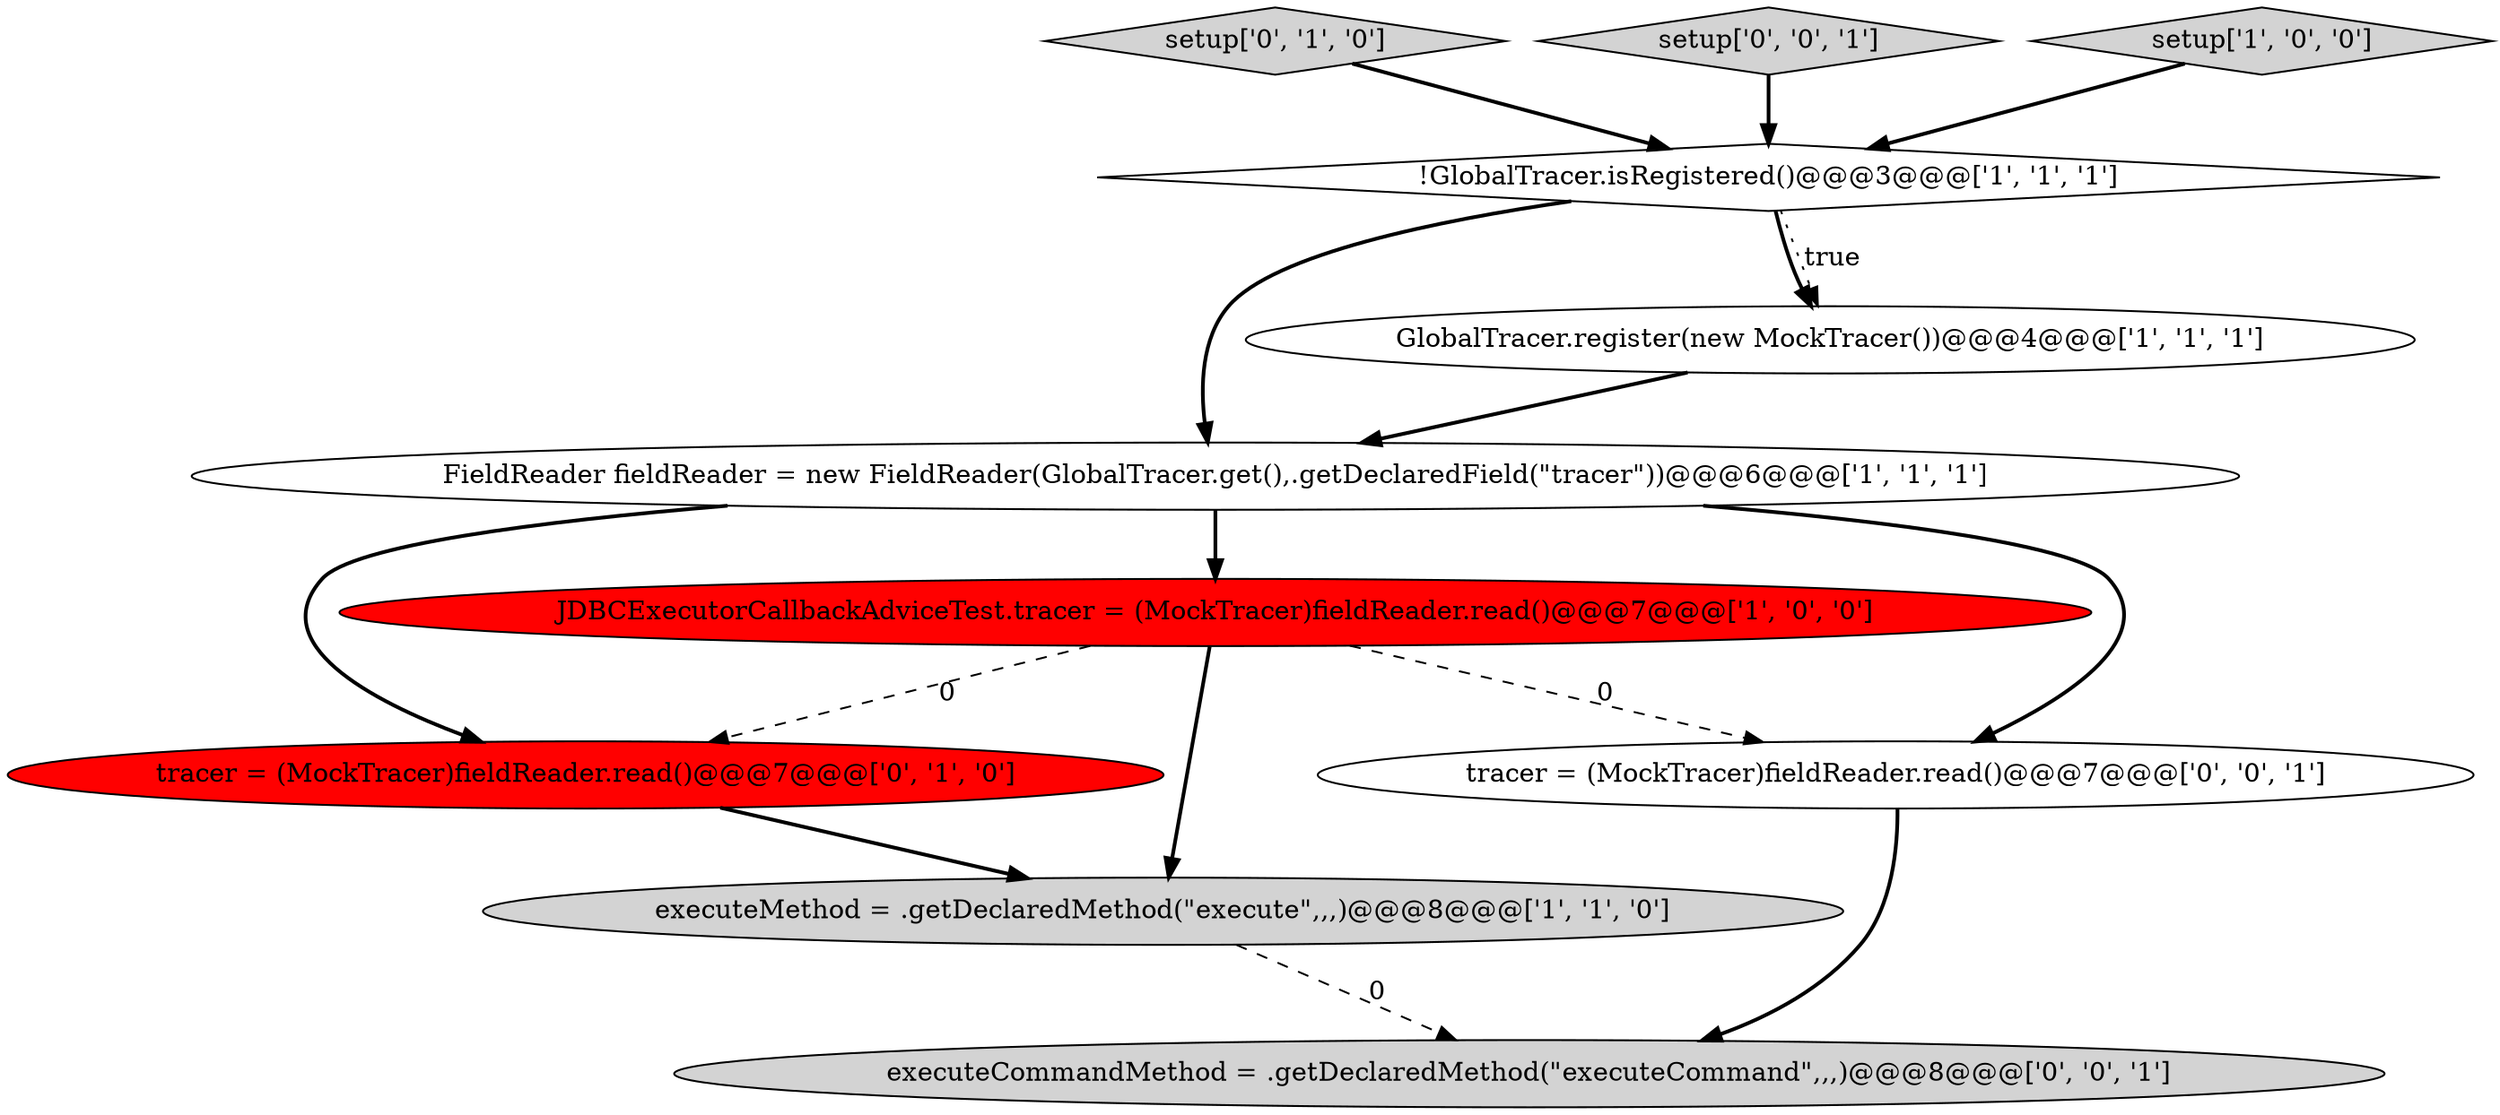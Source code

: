 digraph {
6 [style = filled, label = "tracer = (MockTracer)fieldReader.read()@@@7@@@['0', '1', '0']", fillcolor = red, shape = ellipse image = "AAA1AAABBB2BBB"];
7 [style = filled, label = "setup['0', '1', '0']", fillcolor = lightgray, shape = diamond image = "AAA0AAABBB2BBB"];
1 [style = filled, label = "!GlobalTracer.isRegistered()@@@3@@@['1', '1', '1']", fillcolor = white, shape = diamond image = "AAA0AAABBB1BBB"];
0 [style = filled, label = "JDBCExecutorCallbackAdviceTest.tracer = (MockTracer)fieldReader.read()@@@7@@@['1', '0', '0']", fillcolor = red, shape = ellipse image = "AAA1AAABBB1BBB"];
2 [style = filled, label = "FieldReader fieldReader = new FieldReader(GlobalTracer.get(),.getDeclaredField(\"tracer\"))@@@6@@@['1', '1', '1']", fillcolor = white, shape = ellipse image = "AAA0AAABBB1BBB"];
9 [style = filled, label = "executeCommandMethod = .getDeclaredMethod(\"executeCommand\",,,)@@@8@@@['0', '0', '1']", fillcolor = lightgray, shape = ellipse image = "AAA0AAABBB3BBB"];
4 [style = filled, label = "executeMethod = .getDeclaredMethod(\"execute\",,,)@@@8@@@['1', '1', '0']", fillcolor = lightgray, shape = ellipse image = "AAA0AAABBB1BBB"];
10 [style = filled, label = "setup['0', '0', '1']", fillcolor = lightgray, shape = diamond image = "AAA0AAABBB3BBB"];
3 [style = filled, label = "GlobalTracer.register(new MockTracer())@@@4@@@['1', '1', '1']", fillcolor = white, shape = ellipse image = "AAA0AAABBB1BBB"];
8 [style = filled, label = "tracer = (MockTracer)fieldReader.read()@@@7@@@['0', '0', '1']", fillcolor = white, shape = ellipse image = "AAA0AAABBB3BBB"];
5 [style = filled, label = "setup['1', '0', '0']", fillcolor = lightgray, shape = diamond image = "AAA0AAABBB1BBB"];
1->3 [style = bold, label=""];
0->8 [style = dashed, label="0"];
5->1 [style = bold, label=""];
6->4 [style = bold, label=""];
4->9 [style = dashed, label="0"];
1->2 [style = bold, label=""];
2->0 [style = bold, label=""];
7->1 [style = bold, label=""];
3->2 [style = bold, label=""];
10->1 [style = bold, label=""];
0->4 [style = bold, label=""];
2->6 [style = bold, label=""];
2->8 [style = bold, label=""];
0->6 [style = dashed, label="0"];
8->9 [style = bold, label=""];
1->3 [style = dotted, label="true"];
}

